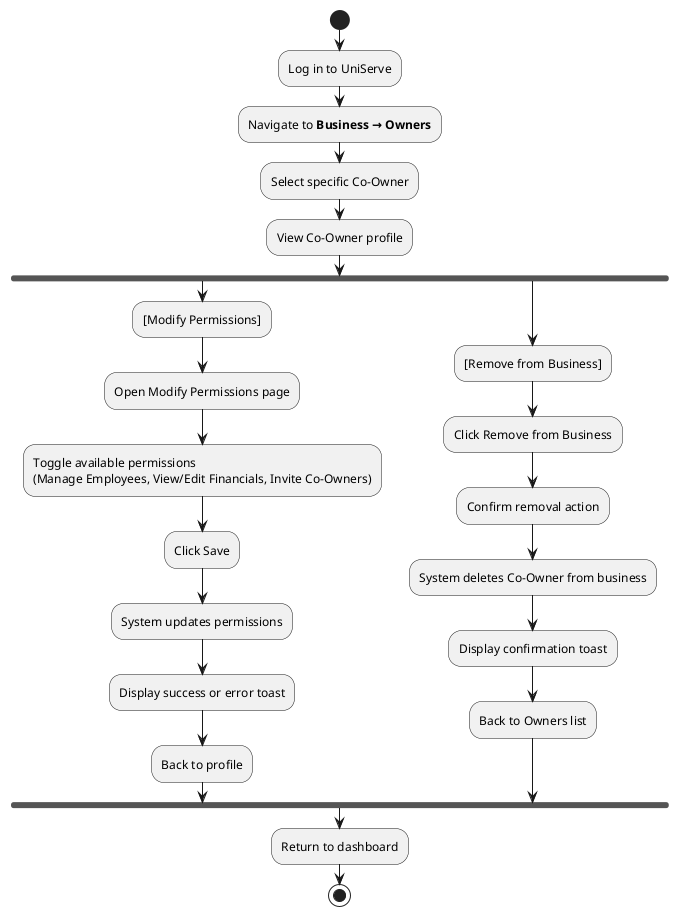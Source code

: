 @startuml
|Owner|
start
:Log in to UniServe;
:Navigate to **Business → Owners**;
:Select specific Co-Owner;
:View Co-Owner profile;

fork
  -[Modify Permissions]
  :Open Modify Permissions page;
  :Toggle available permissions
  (Manage Employees, View/Edit Financials, Invite Co-Owners);
  :Click Save;
  :System updates permissions;
  :Display success or error toast;
  :Back to profile;
fork again
  -[Remove from Business]
  :Click Remove from Business;
  :Confirm removal action;
  :System deletes Co-Owner from business;
  :Display confirmation toast;
  :Back to Owners list;
end fork

:Return to dashboard;
stop
@enduml
